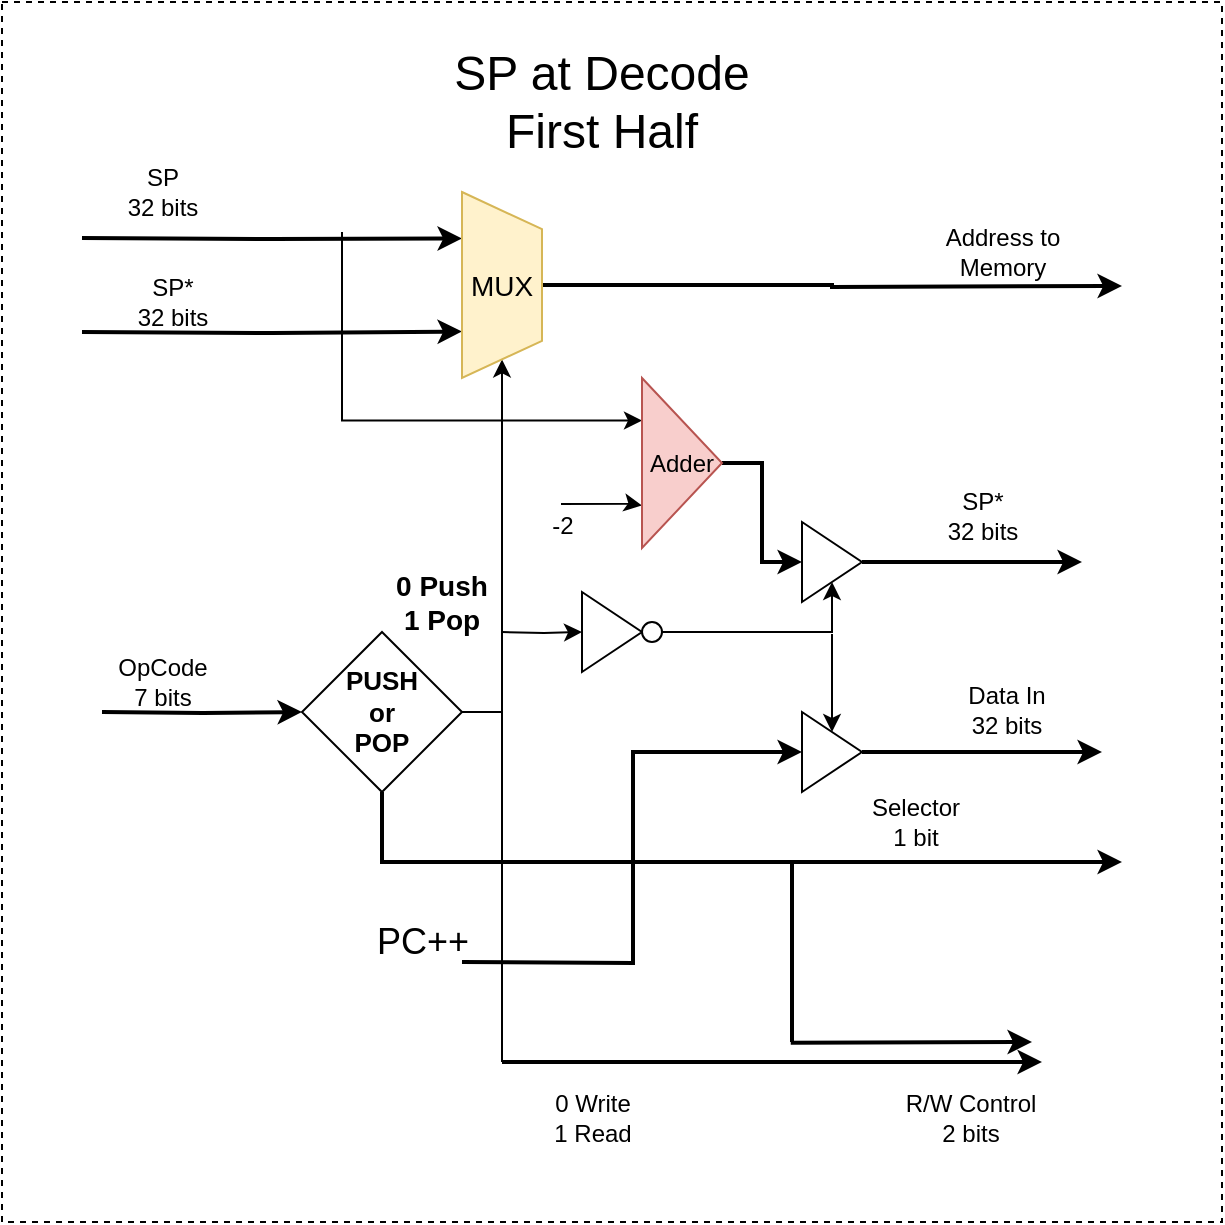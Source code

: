 <mxfile version="12.9.6" type="device"><diagram id="MhKvDV39zZP_c7fT7fyt" name="Page-1"><mxGraphModel dx="1426" dy="783" grid="1" gridSize="10" guides="1" tooltips="1" connect="1" arrows="1" fold="1" page="1" pageScale="1" pageWidth="850" pageHeight="1100" math="0" shadow="0"><root><mxCell id="0"/><mxCell id="1" parent="0"/><mxCell id="l1nMSCVKV6R3DejbLinl-14" value="" style="whiteSpace=wrap;html=1;aspect=fixed;dashed=1;" vertex="1" parent="1"><mxGeometry x="130" y="110" width="610" height="610" as="geometry"/></mxCell><mxCell id="jGgEg_IdpIEuc3XKNkFe-1" value="&lt;font style=&quot;font-size: 24px&quot;&gt;SP at Decode&lt;br&gt;First Half&lt;br&gt;&lt;/font&gt;" style="text;html=1;strokeColor=none;fillColor=none;align=center;verticalAlign=middle;whiteSpace=wrap;rounded=0;" parent="1" vertex="1"><mxGeometry x="300" y="150" width="260" height="20" as="geometry"/></mxCell><mxCell id="1-HNJRJCX2avva0coJIw-2" style="edgeStyle=orthogonalEdgeStyle;rounded=0;orthogonalLoop=1;jettySize=auto;html=1;strokeWidth=2;" parent="1" target="1-HNJRJCX2avva0coJIw-1" edge="1"><mxGeometry relative="1" as="geometry"><mxPoint x="180" y="465" as="sourcePoint"/></mxGeometry></mxCell><mxCell id="1-HNJRJCX2avva0coJIw-12" style="edgeStyle=orthogonalEdgeStyle;rounded=0;orthogonalLoop=1;jettySize=auto;html=1;exitX=1;exitY=0.5;exitDx=0;exitDy=0;entryX=1;entryY=0.5;entryDx=0;entryDy=0;strokeWidth=1;" parent="1" source="1-HNJRJCX2avva0coJIw-1" target="1-HNJRJCX2avva0coJIw-4" edge="1"><mxGeometry relative="1" as="geometry"/></mxCell><mxCell id="l1nMSCVKV6R3DejbLinl-8" style="edgeStyle=orthogonalEdgeStyle;rounded=0;orthogonalLoop=1;jettySize=auto;html=1;strokeWidth=2;" edge="1" parent="1" source="1-HNJRJCX2avva0coJIw-1"><mxGeometry relative="1" as="geometry"><mxPoint x="690" y="540" as="targetPoint"/><Array as="points"><mxPoint x="320" y="540"/></Array></mxGeometry></mxCell><mxCell id="1-HNJRJCX2avva0coJIw-1" value="&lt;b style=&quot;font-size: 13px&quot;&gt;PUSH&lt;br&gt;or&lt;br&gt;POP&lt;/b&gt;" style="rhombus;whiteSpace=wrap;html=1;" parent="1" vertex="1"><mxGeometry x="280" y="425" width="80" height="80" as="geometry"/></mxCell><mxCell id="1-HNJRJCX2avva0coJIw-3" value="OpCode&lt;br&gt;7 bits" style="text;html=1;align=center;verticalAlign=middle;resizable=0;points=[];autosize=1;" parent="1" vertex="1"><mxGeometry x="180" y="435" width="60" height="30" as="geometry"/></mxCell><mxCell id="1-HNJRJCX2avva0coJIw-5" style="edgeStyle=orthogonalEdgeStyle;rounded=0;orthogonalLoop=1;jettySize=auto;html=1;strokeWidth=2;entryX=0.25;entryY=1;entryDx=0;entryDy=0;" parent="1" target="1-HNJRJCX2avva0coJIw-4" edge="1"><mxGeometry relative="1" as="geometry"><mxPoint x="170" y="228" as="sourcePoint"/></mxGeometry></mxCell><mxCell id="1-HNJRJCX2avva0coJIw-6" style="edgeStyle=orthogonalEdgeStyle;rounded=0;orthogonalLoop=1;jettySize=auto;html=1;strokeWidth=2;entryX=0.75;entryY=1;entryDx=0;entryDy=0;" parent="1" target="1-HNJRJCX2avva0coJIw-4" edge="1"><mxGeometry relative="1" as="geometry"><mxPoint x="170" y="275" as="sourcePoint"/></mxGeometry></mxCell><mxCell id="1-HNJRJCX2avva0coJIw-9" style="edgeStyle=orthogonalEdgeStyle;rounded=0;orthogonalLoop=1;jettySize=auto;html=1;strokeWidth=2;" parent="1" source="1-HNJRJCX2avva0coJIw-4" edge="1"><mxGeometry relative="1" as="geometry"><mxPoint x="690" y="252" as="targetPoint"/></mxGeometry></mxCell><mxCell id="1-HNJRJCX2avva0coJIw-4" value="&lt;font style=&quot;font-size: 14px&quot;&gt;MUX&lt;/font&gt;" style="shape=trapezoid;perimeter=trapezoidPerimeter;whiteSpace=wrap;html=1;direction=south;fillColor=#fff2cc;strokeColor=#d6b656;" parent="1" vertex="1"><mxGeometry x="360" y="205" width="40" height="93" as="geometry"/></mxCell><mxCell id="1-HNJRJCX2avva0coJIw-7" value="SP&lt;br&gt;32 bits" style="text;html=1;align=center;verticalAlign=middle;resizable=0;points=[];autosize=1;" parent="1" vertex="1"><mxGeometry x="185" y="190" width="50" height="30" as="geometry"/></mxCell><mxCell id="1-HNJRJCX2avva0coJIw-8" value="SP*&lt;br&gt;32 bits" style="text;html=1;align=center;verticalAlign=middle;resizable=0;points=[];autosize=1;" parent="1" vertex="1"><mxGeometry x="190" y="245" width="50" height="30" as="geometry"/></mxCell><mxCell id="1-HNJRJCX2avva0coJIw-10" value="Address to&lt;br&gt;Memory" style="text;html=1;align=center;verticalAlign=middle;resizable=0;points=[];autosize=1;" parent="1" vertex="1"><mxGeometry x="595" y="220" width="70" height="30" as="geometry"/></mxCell><mxCell id="1-HNJRJCX2avva0coJIw-11" value="&lt;font style=&quot;font-size: 14px&quot;&gt;&lt;b&gt;0 Push&lt;br&gt;1 Pop&lt;/b&gt;&lt;/font&gt;" style="text;html=1;strokeColor=none;fillColor=none;align=center;verticalAlign=middle;whiteSpace=wrap;rounded=0;" parent="1" vertex="1"><mxGeometry x="320" y="400" width="60" height="20" as="geometry"/></mxCell><mxCell id="1-HNJRJCX2avva0coJIw-22" style="edgeStyle=orthogonalEdgeStyle;rounded=0;orthogonalLoop=1;jettySize=auto;html=1;exitX=0.483;exitY=-0.053;exitDx=0;exitDy=0;entryX=0;entryY=0.75;entryDx=0;entryDy=0;strokeWidth=1;exitPerimeter=0;" parent="1" source="1-HNJRJCX2avva0coJIw-19" target="1-HNJRJCX2avva0coJIw-18" edge="1"><mxGeometry relative="1" as="geometry"/></mxCell><mxCell id="1-HNJRJCX2avva0coJIw-23" style="edgeStyle=orthogonalEdgeStyle;rounded=0;orthogonalLoop=1;jettySize=auto;html=1;exitX=0;exitY=0.25;exitDx=0;exitDy=0;strokeWidth=1;entryX=0;entryY=0.25;entryDx=0;entryDy=0;" parent="1" target="1-HNJRJCX2avva0coJIw-18" edge="1"><mxGeometry relative="1" as="geometry"><mxPoint x="300" y="225" as="sourcePoint"/><Array as="points"><mxPoint x="300" y="319"/></Array></mxGeometry></mxCell><mxCell id="1-HNJRJCX2avva0coJIw-30" style="edgeStyle=orthogonalEdgeStyle;rounded=0;orthogonalLoop=1;jettySize=auto;html=1;entryX=0;entryY=0.5;entryDx=0;entryDy=0;strokeWidth=2;" parent="1" source="1-HNJRJCX2avva0coJIw-18" target="1-HNJRJCX2avva0coJIw-29" edge="1"><mxGeometry relative="1" as="geometry"/></mxCell><mxCell id="1-HNJRJCX2avva0coJIw-18" value="&lt;font style=&quot;font-size: 12px&quot;&gt;Adder&lt;/font&gt;" style="triangle;whiteSpace=wrap;html=1;align=center;fillColor=#f8cecc;strokeColor=#b85450;" parent="1" vertex="1"><mxGeometry x="450" y="298" width="40" height="85" as="geometry"/></mxCell><mxCell id="1-HNJRJCX2avva0coJIw-19" value="-2" style="text;html=1;align=center;verticalAlign=middle;resizable=0;points=[];autosize=1;" parent="1" vertex="1"><mxGeometry x="395" y="362" width="30" height="20" as="geometry"/></mxCell><mxCell id="1-HNJRJCX2avva0coJIw-20" value="SP*&lt;br&gt;32 bits" style="text;html=1;align=center;verticalAlign=middle;resizable=0;points=[];autosize=1;" parent="1" vertex="1"><mxGeometry x="595" y="352" width="50" height="30" as="geometry"/></mxCell><mxCell id="1-HNJRJCX2avva0coJIw-37" style="edgeStyle=orthogonalEdgeStyle;rounded=0;orthogonalLoop=1;jettySize=auto;html=1;strokeWidth=2;" parent="1" source="1-HNJRJCX2avva0coJIw-29" edge="1"><mxGeometry relative="1" as="geometry"><mxPoint x="670" y="390" as="targetPoint"/></mxGeometry></mxCell><mxCell id="1-HNJRJCX2avva0coJIw-29" value="" style="triangle;whiteSpace=wrap;html=1;" parent="1" vertex="1"><mxGeometry x="530" y="370" width="30" height="40" as="geometry"/></mxCell><mxCell id="1-HNJRJCX2avva0coJIw-35" style="edgeStyle=orthogonalEdgeStyle;rounded=0;orthogonalLoop=1;jettySize=auto;html=1;strokeWidth=1;" parent="1" target="1-HNJRJCX2avva0coJIw-33" edge="1"><mxGeometry relative="1" as="geometry"><mxPoint x="380" y="425" as="sourcePoint"/></mxGeometry></mxCell><mxCell id="1-HNJRJCX2avva0coJIw-33" value="" style="triangle;whiteSpace=wrap;html=1;" parent="1" vertex="1"><mxGeometry x="420" y="405" width="30" height="40" as="geometry"/></mxCell><mxCell id="1-HNJRJCX2avva0coJIw-36" style="edgeStyle=orthogonalEdgeStyle;rounded=0;orthogonalLoop=1;jettySize=auto;html=1;exitX=1;exitY=0.5;exitDx=0;exitDy=0;entryX=0.5;entryY=1;entryDx=0;entryDy=0;strokeWidth=1;" parent="1" source="1-HNJRJCX2avva0coJIw-34" target="1-HNJRJCX2avva0coJIw-29" edge="1"><mxGeometry relative="1" as="geometry"><Array as="points"><mxPoint x="545" y="425"/></Array></mxGeometry></mxCell><mxCell id="1-HNJRJCX2avva0coJIw-34" value="" style="ellipse;whiteSpace=wrap;html=1;aspect=fixed;" parent="1" vertex="1"><mxGeometry x="450" y="420" width="10" height="10" as="geometry"/></mxCell><mxCell id="l1nMSCVKV6R3DejbLinl-4" style="edgeStyle=orthogonalEdgeStyle;rounded=0;orthogonalLoop=1;jettySize=auto;html=1;entryX=0;entryY=0.5;entryDx=0;entryDy=0;strokeWidth=2;" edge="1" parent="1" target="l1nMSCVKV6R3DejbLinl-2"><mxGeometry relative="1" as="geometry"><mxPoint x="360" y="590" as="sourcePoint"/></mxGeometry></mxCell><mxCell id="l1nMSCVKV6R3DejbLinl-6" style="edgeStyle=orthogonalEdgeStyle;rounded=0;orthogonalLoop=1;jettySize=auto;html=1;strokeWidth=2;" edge="1" parent="1" source="l1nMSCVKV6R3DejbLinl-2"><mxGeometry relative="1" as="geometry"><mxPoint x="680" y="485.0" as="targetPoint"/></mxGeometry></mxCell><mxCell id="l1nMSCVKV6R3DejbLinl-2" value="" style="triangle;whiteSpace=wrap;html=1;" vertex="1" parent="1"><mxGeometry x="530" y="465" width="30" height="40" as="geometry"/></mxCell><mxCell id="l1nMSCVKV6R3DejbLinl-3" value="" style="endArrow=classic;html=1;entryX=0.5;entryY=0;entryDx=0;entryDy=0;" edge="1" parent="1" target="l1nMSCVKV6R3DejbLinl-2"><mxGeometry width="50" height="50" relative="1" as="geometry"><mxPoint x="545" y="426" as="sourcePoint"/><mxPoint x="545" y="471" as="targetPoint"/></mxGeometry></mxCell><mxCell id="l1nMSCVKV6R3DejbLinl-5" value="&lt;font style=&quot;font-size: 18px&quot;&gt;PC++&lt;/font&gt;" style="text;html=1;align=center;verticalAlign=middle;resizable=0;points=[];autosize=1;" vertex="1" parent="1"><mxGeometry x="310" y="570" width="60" height="20" as="geometry"/></mxCell><mxCell id="l1nMSCVKV6R3DejbLinl-7" value="Data In&lt;br&gt;32 bits" style="text;html=1;align=center;verticalAlign=middle;resizable=0;points=[];autosize=1;" vertex="1" parent="1"><mxGeometry x="607" y="449" width="50" height="30" as="geometry"/></mxCell><mxCell id="l1nMSCVKV6R3DejbLinl-9" value="Selector&lt;br&gt;1 bit" style="text;html=1;strokeColor=none;fillColor=none;align=center;verticalAlign=middle;whiteSpace=wrap;rounded=0;" vertex="1" parent="1"><mxGeometry x="567" y="510" width="40" height="20" as="geometry"/></mxCell><mxCell id="l1nMSCVKV6R3DejbLinl-11" value="" style="endArrow=classic;html=1;strokeWidth=2;" edge="1" parent="1"><mxGeometry width="50" height="50" relative="1" as="geometry"><mxPoint x="524.37" y="630.38" as="sourcePoint"/><mxPoint x="645" y="630" as="targetPoint"/></mxGeometry></mxCell><mxCell id="l1nMSCVKV6R3DejbLinl-12" value="" style="endArrow=classic;html=1;strokeWidth=2;" edge="1" parent="1"><mxGeometry width="50" height="50" relative="1" as="geometry"><mxPoint x="380" y="640" as="sourcePoint"/><mxPoint x="650" y="640" as="targetPoint"/></mxGeometry></mxCell><mxCell id="l1nMSCVKV6R3DejbLinl-18" value="" style="endArrow=none;html=1;strokeWidth=2;" edge="1" parent="1"><mxGeometry width="50" height="50" relative="1" as="geometry"><mxPoint x="525" y="630" as="sourcePoint"/><mxPoint x="525" y="540" as="targetPoint"/></mxGeometry></mxCell><mxCell id="l1nMSCVKV6R3DejbLinl-19" value="R/W Control&lt;br&gt;2 bits" style="text;html=1;align=center;verticalAlign=middle;resizable=0;points=[];autosize=1;" vertex="1" parent="1"><mxGeometry x="574" y="653" width="80" height="30" as="geometry"/></mxCell><mxCell id="l1nMSCVKV6R3DejbLinl-21" value="" style="endArrow=none;html=1;strokeWidth=1;" edge="1" parent="1"><mxGeometry width="50" height="50" relative="1" as="geometry"><mxPoint x="380" y="640" as="sourcePoint"/><mxPoint x="380" y="465" as="targetPoint"/></mxGeometry></mxCell><mxCell id="l1nMSCVKV6R3DejbLinl-22" value="0 Write&lt;br&gt;1 Read" style="text;html=1;align=center;verticalAlign=middle;resizable=0;points=[];autosize=1;" vertex="1" parent="1"><mxGeometry x="400" y="653" width="50" height="30" as="geometry"/></mxCell></root></mxGraphModel></diagram></mxfile>
